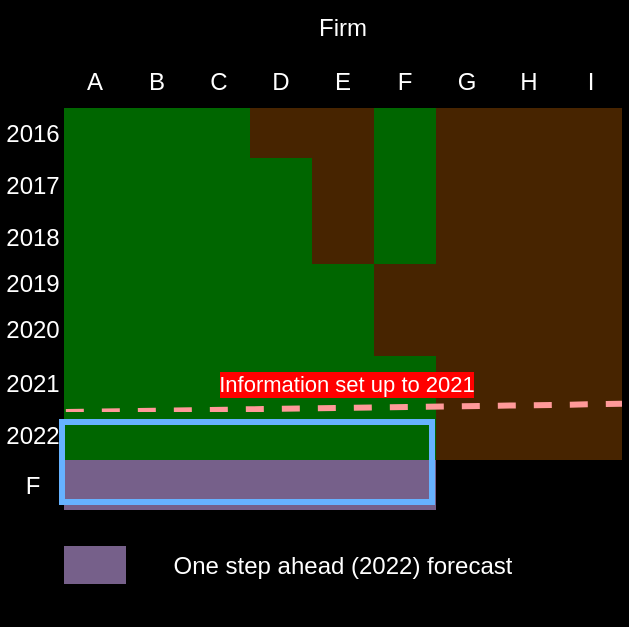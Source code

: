 <mxfile version="24.7.6">
  <diagram name="Page-1" id="bd83a815-5ea8-2e97-e5ec-87c9f400f2fa">
    <mxGraphModel dx="1434" dy="751" grid="1" gridSize="10" guides="1" tooltips="1" connect="1" arrows="1" fold="1" page="1" pageScale="1.5" pageWidth="827" pageHeight="1169" background="#000000" math="0" shadow="0">
      <root>
        <mxCell id="0" style=";html=1;" />
        <mxCell id="1" style=";html=1;" parent="0" />
        <mxCell id="JXNqIlLPApDgVnP79aCE-2" value="" style="shape=table;startSize=0;container=1;collapsible=0;childLayout=tableLayout;fillStyle=auto;strokeColor=#000000;" parent="1" vertex="1">
          <mxGeometry x="220" y="110" width="310" height="310" as="geometry" />
        </mxCell>
        <mxCell id="JXNqIlLPApDgVnP79aCE-3" value="" style="shape=tableRow;horizontal=0;startSize=0;swimlaneHead=0;swimlaneBody=0;strokeColor=#000000;top=0;left=0;bottom=0;right=0;collapsible=0;dropTarget=0;fillColor=none;points=[[0,0.5],[1,0.5]];portConstraint=eastwest;" parent="JXNqIlLPApDgVnP79aCE-2" vertex="1">
          <mxGeometry width="310" height="26" as="geometry" />
        </mxCell>
        <mxCell id="JXNqIlLPApDgVnP79aCE-4" value="" style="shape=partialRectangle;html=1;whiteSpace=wrap;connectable=0;strokeColor=#000000;overflow=hidden;fillColor=#000000;top=0;left=0;bottom=0;right=0;pointerEvents=1;fontColor=#FFFFFF;" parent="JXNqIlLPApDgVnP79aCE-3" vertex="1">
          <mxGeometry width="31" height="26" as="geometry">
            <mxRectangle width="31" height="26" as="alternateBounds" />
          </mxGeometry>
        </mxCell>
        <mxCell id="JXNqIlLPApDgVnP79aCE-5" value="Firm" style="shape=partialRectangle;html=1;whiteSpace=wrap;connectable=0;strokeColor=#000000;overflow=hidden;fillColor=#000000;top=0;left=0;bottom=0;right=0;pointerEvents=1;rowspan=1;colspan=9;fontColor=#FFFFFF;" parent="JXNqIlLPApDgVnP79aCE-3" vertex="1">
          <mxGeometry x="31" width="279" height="26" as="geometry">
            <mxRectangle width="31" height="26" as="alternateBounds" />
          </mxGeometry>
        </mxCell>
        <mxCell id="JXNqIlLPApDgVnP79aCE-6" value="" style="shape=partialRectangle;html=1;whiteSpace=wrap;connectable=0;strokeColor=inherit;overflow=hidden;fillColor=none;top=0;left=0;bottom=0;right=0;pointerEvents=1;" parent="JXNqIlLPApDgVnP79aCE-3" vertex="1" visible="0">
          <mxGeometry x="62" width="31" height="26" as="geometry">
            <mxRectangle width="31" height="26" as="alternateBounds" />
          </mxGeometry>
        </mxCell>
        <mxCell id="JXNqIlLPApDgVnP79aCE-7" value="" style="shape=partialRectangle;html=1;whiteSpace=wrap;connectable=0;strokeColor=inherit;overflow=hidden;fillColor=none;top=0;left=0;bottom=0;right=0;pointerEvents=1;" parent="JXNqIlLPApDgVnP79aCE-3" vertex="1" visible="0">
          <mxGeometry x="93" width="31" height="26" as="geometry">
            <mxRectangle width="31" height="26" as="alternateBounds" />
          </mxGeometry>
        </mxCell>
        <mxCell id="JXNqIlLPApDgVnP79aCE-8" value="" style="shape=partialRectangle;html=1;whiteSpace=wrap;connectable=0;strokeColor=inherit;overflow=hidden;fillColor=none;top=0;left=0;bottom=0;right=0;pointerEvents=1;" parent="JXNqIlLPApDgVnP79aCE-3" vertex="1" visible="0">
          <mxGeometry x="124" width="31" height="26" as="geometry">
            <mxRectangle width="31" height="26" as="alternateBounds" />
          </mxGeometry>
        </mxCell>
        <mxCell id="JXNqIlLPApDgVnP79aCE-9" value="" style="shape=partialRectangle;html=1;whiteSpace=wrap;connectable=0;strokeColor=inherit;overflow=hidden;fillColor=none;top=0;left=0;bottom=0;right=0;pointerEvents=1;" parent="JXNqIlLPApDgVnP79aCE-3" vertex="1" visible="0">
          <mxGeometry x="155" width="31" height="26" as="geometry">
            <mxRectangle width="31" height="26" as="alternateBounds" />
          </mxGeometry>
        </mxCell>
        <mxCell id="JXNqIlLPApDgVnP79aCE-10" value="" style="shape=partialRectangle;html=1;whiteSpace=wrap;connectable=0;strokeColor=inherit;overflow=hidden;fillColor=none;top=0;left=0;bottom=0;right=0;pointerEvents=1;" parent="JXNqIlLPApDgVnP79aCE-3" vertex="1" visible="0">
          <mxGeometry x="186" width="31" height="26" as="geometry">
            <mxRectangle width="31" height="26" as="alternateBounds" />
          </mxGeometry>
        </mxCell>
        <mxCell id="JXNqIlLPApDgVnP79aCE-11" value="" style="shape=partialRectangle;html=1;whiteSpace=wrap;connectable=0;strokeColor=inherit;overflow=hidden;fillColor=none;top=0;left=0;bottom=0;right=0;pointerEvents=1;" parent="JXNqIlLPApDgVnP79aCE-3" vertex="1" visible="0">
          <mxGeometry x="217" width="31" height="26" as="geometry">
            <mxRectangle width="31" height="26" as="alternateBounds" />
          </mxGeometry>
        </mxCell>
        <mxCell id="JXNqIlLPApDgVnP79aCE-12" value="" style="shape=partialRectangle;html=1;whiteSpace=wrap;connectable=0;strokeColor=inherit;overflow=hidden;fillColor=none;top=0;left=0;bottom=0;right=0;pointerEvents=1;" parent="JXNqIlLPApDgVnP79aCE-3" vertex="1" visible="0">
          <mxGeometry x="248" width="31" height="26" as="geometry">
            <mxRectangle width="31" height="26" as="alternateBounds" />
          </mxGeometry>
        </mxCell>
        <mxCell id="JXNqIlLPApDgVnP79aCE-13" value="" style="shape=partialRectangle;html=1;whiteSpace=wrap;connectable=0;strokeColor=inherit;overflow=hidden;fillColor=none;top=0;left=0;bottom=0;right=0;pointerEvents=1;" parent="JXNqIlLPApDgVnP79aCE-3" vertex="1" visible="0">
          <mxGeometry x="279" width="31" height="26" as="geometry">
            <mxRectangle width="31" height="26" as="alternateBounds" />
          </mxGeometry>
        </mxCell>
        <mxCell id="JXNqIlLPApDgVnP79aCE-14" value="" style="shape=tableRow;horizontal=0;startSize=0;swimlaneHead=0;swimlaneBody=0;strokeColor=#000000;top=0;left=0;bottom=0;right=0;collapsible=0;dropTarget=0;fillColor=none;points=[[0,0.5],[1,0.5]];portConstraint=eastwest;" parent="JXNqIlLPApDgVnP79aCE-2" vertex="1">
          <mxGeometry y="26" width="310" height="27" as="geometry" />
        </mxCell>
        <mxCell id="JXNqIlLPApDgVnP79aCE-15" value="" style="shape=partialRectangle;html=1;whiteSpace=wrap;connectable=0;strokeColor=#000000;overflow=hidden;fillColor=#000000;top=0;left=0;bottom=0;right=0;pointerEvents=1;fontColor=#FFFFFF;" parent="JXNqIlLPApDgVnP79aCE-14" vertex="1">
          <mxGeometry width="31" height="27" as="geometry">
            <mxRectangle width="31" height="27" as="alternateBounds" />
          </mxGeometry>
        </mxCell>
        <mxCell id="JXNqIlLPApDgVnP79aCE-16" value="A" style="shape=partialRectangle;html=1;whiteSpace=wrap;connectable=0;strokeColor=#000000;overflow=hidden;fillColor=#000000;top=0;left=0;bottom=0;right=0;pointerEvents=1;fontColor=#FFFFFF;" parent="JXNqIlLPApDgVnP79aCE-14" vertex="1">
          <mxGeometry x="31" width="31" height="27" as="geometry">
            <mxRectangle width="31" height="27" as="alternateBounds" />
          </mxGeometry>
        </mxCell>
        <mxCell id="JXNqIlLPApDgVnP79aCE-17" value="B" style="shape=partialRectangle;html=1;whiteSpace=wrap;connectable=0;strokeColor=#000000;overflow=hidden;fillColor=#000000;top=0;left=0;bottom=0;right=0;pointerEvents=1;fontColor=#FFFFFF;" parent="JXNqIlLPApDgVnP79aCE-14" vertex="1">
          <mxGeometry x="62" width="31" height="27" as="geometry">
            <mxRectangle width="31" height="27" as="alternateBounds" />
          </mxGeometry>
        </mxCell>
        <mxCell id="JXNqIlLPApDgVnP79aCE-18" value="C" style="shape=partialRectangle;html=1;whiteSpace=wrap;connectable=0;strokeColor=#000000;overflow=hidden;fillColor=#000000;top=0;left=0;bottom=0;right=0;pointerEvents=1;fontColor=#FFFFFF;" parent="JXNqIlLPApDgVnP79aCE-14" vertex="1">
          <mxGeometry x="93" width="31" height="27" as="geometry">
            <mxRectangle width="31" height="27" as="alternateBounds" />
          </mxGeometry>
        </mxCell>
        <mxCell id="JXNqIlLPApDgVnP79aCE-19" value="D" style="shape=partialRectangle;html=1;whiteSpace=wrap;connectable=0;strokeColor=#000000;overflow=hidden;fillColor=#000000;top=0;left=0;bottom=0;right=0;pointerEvents=1;fontColor=#FFFFFF;" parent="JXNqIlLPApDgVnP79aCE-14" vertex="1">
          <mxGeometry x="124" width="31" height="27" as="geometry">
            <mxRectangle width="31" height="27" as="alternateBounds" />
          </mxGeometry>
        </mxCell>
        <mxCell id="JXNqIlLPApDgVnP79aCE-20" value="E" style="shape=partialRectangle;html=1;whiteSpace=wrap;connectable=0;strokeColor=#000000;overflow=hidden;fillColor=#000000;top=0;left=0;bottom=0;right=0;pointerEvents=1;fontColor=#FFFFFF;" parent="JXNqIlLPApDgVnP79aCE-14" vertex="1">
          <mxGeometry x="155" width="31" height="27" as="geometry">
            <mxRectangle width="31" height="27" as="alternateBounds" />
          </mxGeometry>
        </mxCell>
        <mxCell id="JXNqIlLPApDgVnP79aCE-21" value="F" style="shape=partialRectangle;html=1;whiteSpace=wrap;connectable=0;strokeColor=#000000;overflow=hidden;fillColor=#000000;top=0;left=0;bottom=0;right=0;pointerEvents=1;fontColor=#FFFFFF;" parent="JXNqIlLPApDgVnP79aCE-14" vertex="1">
          <mxGeometry x="186" width="31" height="27" as="geometry">
            <mxRectangle width="31" height="27" as="alternateBounds" />
          </mxGeometry>
        </mxCell>
        <mxCell id="JXNqIlLPApDgVnP79aCE-22" value="G" style="shape=partialRectangle;html=1;whiteSpace=wrap;connectable=0;strokeColor=#000000;overflow=hidden;fillColor=#000000;top=0;left=0;bottom=0;right=0;pointerEvents=1;fontColor=#FFFFFF;" parent="JXNqIlLPApDgVnP79aCE-14" vertex="1">
          <mxGeometry x="217" width="31" height="27" as="geometry">
            <mxRectangle width="31" height="27" as="alternateBounds" />
          </mxGeometry>
        </mxCell>
        <mxCell id="JXNqIlLPApDgVnP79aCE-23" value="H" style="shape=partialRectangle;html=1;whiteSpace=wrap;connectable=0;strokeColor=#000000;overflow=hidden;fillColor=#000000;top=0;left=0;bottom=0;right=0;pointerEvents=1;fontColor=#FFFFFF;" parent="JXNqIlLPApDgVnP79aCE-14" vertex="1">
          <mxGeometry x="248" width="31" height="27" as="geometry">
            <mxRectangle width="31" height="27" as="alternateBounds" />
          </mxGeometry>
        </mxCell>
        <mxCell id="JXNqIlLPApDgVnP79aCE-24" value="I" style="shape=partialRectangle;html=1;whiteSpace=wrap;connectable=0;strokeColor=#000000;overflow=hidden;fillColor=#000000;top=0;left=0;bottom=0;right=0;pointerEvents=1;fontColor=#FFFFFF;" parent="JXNqIlLPApDgVnP79aCE-14" vertex="1">
          <mxGeometry x="279" width="31" height="27" as="geometry">
            <mxRectangle width="31" height="27" as="alternateBounds" />
          </mxGeometry>
        </mxCell>
        <mxCell id="JXNqIlLPApDgVnP79aCE-25" value="" style="shape=tableRow;horizontal=0;startSize=0;swimlaneHead=0;swimlaneBody=0;strokeColor=#000000;top=0;left=0;bottom=0;right=0;collapsible=0;dropTarget=0;fillColor=none;points=[[0,0.5],[1,0.5]];portConstraint=eastwest;" parent="JXNqIlLPApDgVnP79aCE-2" vertex="1">
          <mxGeometry y="53" width="310" height="25" as="geometry" />
        </mxCell>
        <mxCell id="JXNqIlLPApDgVnP79aCE-26" value="2016" style="shape=partialRectangle;html=1;whiteSpace=wrap;connectable=0;strokeColor=#000000;overflow=hidden;fillColor=#000000;top=0;left=0;bottom=0;right=0;pointerEvents=1;fontColor=#FFFFFF;" parent="JXNqIlLPApDgVnP79aCE-25" vertex="1">
          <mxGeometry width="31" height="25" as="geometry">
            <mxRectangle width="31" height="25" as="alternateBounds" />
          </mxGeometry>
        </mxCell>
        <mxCell id="JXNqIlLPApDgVnP79aCE-27" value="" style="shape=partialRectangle;html=1;whiteSpace=wrap;connectable=0;strokeColor=#000000;overflow=hidden;fillColor=#006600;top=0;left=0;bottom=0;right=0;pointerEvents=1;strokeWidth=3;perimeterSpacing=3;" parent="JXNqIlLPApDgVnP79aCE-25" vertex="1">
          <mxGeometry x="31" width="31" height="25" as="geometry">
            <mxRectangle width="31" height="25" as="alternateBounds" />
          </mxGeometry>
        </mxCell>
        <mxCell id="JXNqIlLPApDgVnP79aCE-28" value="" style="shape=partialRectangle;html=1;whiteSpace=wrap;connectable=0;strokeColor=#000000;overflow=hidden;fillColor=#006600;top=0;left=0;bottom=0;right=0;pointerEvents=1;strokeWidth=3;perimeterSpacing=3;" parent="JXNqIlLPApDgVnP79aCE-25" vertex="1">
          <mxGeometry x="62" width="31" height="25" as="geometry">
            <mxRectangle width="31" height="25" as="alternateBounds" />
          </mxGeometry>
        </mxCell>
        <mxCell id="JXNqIlLPApDgVnP79aCE-29" value="" style="shape=partialRectangle;html=1;whiteSpace=wrap;connectable=0;strokeColor=#000000;overflow=hidden;fillColor=#006600;top=0;left=0;bottom=0;right=0;pointerEvents=1;strokeWidth=3;perimeterSpacing=3;" parent="JXNqIlLPApDgVnP79aCE-25" vertex="1">
          <mxGeometry x="93" width="31" height="25" as="geometry">
            <mxRectangle width="31" height="25" as="alternateBounds" />
          </mxGeometry>
        </mxCell>
        <mxCell id="JXNqIlLPApDgVnP79aCE-30" value="" style="shape=partialRectangle;html=1;whiteSpace=wrap;connectable=0;strokeColor=#000000;overflow=hidden;fillColor=#472400;top=0;left=0;bottom=0;right=0;pointerEvents=1;strokeWidth=3;perimeterSpacing=3;" parent="JXNqIlLPApDgVnP79aCE-25" vertex="1">
          <mxGeometry x="124" width="31" height="25" as="geometry">
            <mxRectangle width="31" height="25" as="alternateBounds" />
          </mxGeometry>
        </mxCell>
        <mxCell id="JXNqIlLPApDgVnP79aCE-31" value="" style="shape=partialRectangle;html=1;whiteSpace=wrap;connectable=0;strokeColor=#000000;overflow=hidden;fillColor=#472400;top=0;left=0;bottom=0;right=0;pointerEvents=1;strokeWidth=3;perimeterSpacing=3;" parent="JXNqIlLPApDgVnP79aCE-25" vertex="1">
          <mxGeometry x="155" width="31" height="25" as="geometry">
            <mxRectangle width="31" height="25" as="alternateBounds" />
          </mxGeometry>
        </mxCell>
        <mxCell id="JXNqIlLPApDgVnP79aCE-32" value="" style="shape=partialRectangle;html=1;whiteSpace=wrap;connectable=0;strokeColor=#000000;overflow=hidden;fillColor=#006600;top=0;left=0;bottom=0;right=0;pointerEvents=1;strokeWidth=3;perimeterSpacing=3;" parent="JXNqIlLPApDgVnP79aCE-25" vertex="1">
          <mxGeometry x="186" width="31" height="25" as="geometry">
            <mxRectangle width="31" height="25" as="alternateBounds" />
          </mxGeometry>
        </mxCell>
        <mxCell id="JXNqIlLPApDgVnP79aCE-33" value="" style="shape=partialRectangle;html=1;whiteSpace=wrap;connectable=0;strokeColor=#000000;overflow=hidden;fillColor=#472400;top=0;left=0;bottom=0;right=0;pointerEvents=1;strokeWidth=3;perimeterSpacing=3;" parent="JXNqIlLPApDgVnP79aCE-25" vertex="1">
          <mxGeometry x="217" width="31" height="25" as="geometry">
            <mxRectangle width="31" height="25" as="alternateBounds" />
          </mxGeometry>
        </mxCell>
        <mxCell id="JXNqIlLPApDgVnP79aCE-34" value="" style="shape=partialRectangle;html=1;whiteSpace=wrap;connectable=0;strokeColor=#000000;overflow=hidden;fillColor=#472400;top=0;left=0;bottom=0;right=0;pointerEvents=1;strokeWidth=3;perimeterSpacing=3;" parent="JXNqIlLPApDgVnP79aCE-25" vertex="1">
          <mxGeometry x="248" width="31" height="25" as="geometry">
            <mxRectangle width="31" height="25" as="alternateBounds" />
          </mxGeometry>
        </mxCell>
        <mxCell id="JXNqIlLPApDgVnP79aCE-35" value="" style="shape=partialRectangle;html=1;whiteSpace=wrap;connectable=0;strokeColor=#000000;overflow=hidden;fillColor=#472400;top=0;left=0;bottom=0;right=0;pointerEvents=1;strokeWidth=3;perimeterSpacing=3;" parent="JXNqIlLPApDgVnP79aCE-25" vertex="1">
          <mxGeometry x="279" width="31" height="25" as="geometry">
            <mxRectangle width="31" height="25" as="alternateBounds" />
          </mxGeometry>
        </mxCell>
        <mxCell id="JXNqIlLPApDgVnP79aCE-36" value="" style="shape=tableRow;horizontal=0;startSize=0;swimlaneHead=0;swimlaneBody=0;strokeColor=#000000;top=0;left=0;bottom=0;right=0;collapsible=0;dropTarget=0;fillColor=none;points=[[0,0.5],[1,0.5]];portConstraint=eastwest;" parent="JXNqIlLPApDgVnP79aCE-2" vertex="1">
          <mxGeometry y="78" width="310" height="27" as="geometry" />
        </mxCell>
        <mxCell id="JXNqIlLPApDgVnP79aCE-37" value="2017" style="shape=partialRectangle;html=1;whiteSpace=wrap;connectable=0;strokeColor=#000000;overflow=hidden;fillColor=#000000;top=0;left=0;bottom=0;right=0;pointerEvents=1;fontColor=#FFFFFF;" parent="JXNqIlLPApDgVnP79aCE-36" vertex="1">
          <mxGeometry width="31" height="27" as="geometry">
            <mxRectangle width="31" height="27" as="alternateBounds" />
          </mxGeometry>
        </mxCell>
        <mxCell id="JXNqIlLPApDgVnP79aCE-38" value="" style="shape=partialRectangle;html=1;whiteSpace=wrap;connectable=0;strokeColor=#000000;overflow=hidden;fillColor=#006600;top=0;left=0;bottom=0;right=0;pointerEvents=1;strokeWidth=3;perimeterSpacing=3;" parent="JXNqIlLPApDgVnP79aCE-36" vertex="1">
          <mxGeometry x="31" width="31" height="27" as="geometry">
            <mxRectangle width="31" height="27" as="alternateBounds" />
          </mxGeometry>
        </mxCell>
        <mxCell id="JXNqIlLPApDgVnP79aCE-39" value="" style="shape=partialRectangle;html=1;whiteSpace=wrap;connectable=0;strokeColor=#000000;overflow=hidden;fillColor=#006600;top=0;left=0;bottom=0;right=0;pointerEvents=1;strokeWidth=3;perimeterSpacing=3;" parent="JXNqIlLPApDgVnP79aCE-36" vertex="1">
          <mxGeometry x="62" width="31" height="27" as="geometry">
            <mxRectangle width="31" height="27" as="alternateBounds" />
          </mxGeometry>
        </mxCell>
        <mxCell id="JXNqIlLPApDgVnP79aCE-40" value="" style="shape=partialRectangle;html=1;whiteSpace=wrap;connectable=0;strokeColor=#000000;overflow=hidden;fillColor=#006600;top=0;left=0;bottom=0;right=0;pointerEvents=1;strokeWidth=3;perimeterSpacing=3;" parent="JXNqIlLPApDgVnP79aCE-36" vertex="1">
          <mxGeometry x="93" width="31" height="27" as="geometry">
            <mxRectangle width="31" height="27" as="alternateBounds" />
          </mxGeometry>
        </mxCell>
        <mxCell id="JXNqIlLPApDgVnP79aCE-41" value="" style="shape=partialRectangle;html=1;whiteSpace=wrap;connectable=0;strokeColor=#000000;overflow=hidden;fillColor=#006600;top=0;left=0;bottom=0;right=0;pointerEvents=1;strokeWidth=3;perimeterSpacing=3;" parent="JXNqIlLPApDgVnP79aCE-36" vertex="1">
          <mxGeometry x="124" width="31" height="27" as="geometry">
            <mxRectangle width="31" height="27" as="alternateBounds" />
          </mxGeometry>
        </mxCell>
        <mxCell id="JXNqIlLPApDgVnP79aCE-42" value="" style="shape=partialRectangle;html=1;whiteSpace=wrap;connectable=0;strokeColor=#000000;overflow=hidden;fillColor=#472400;top=0;left=0;bottom=0;right=0;pointerEvents=1;strokeWidth=3;perimeterSpacing=3;" parent="JXNqIlLPApDgVnP79aCE-36" vertex="1">
          <mxGeometry x="155" width="31" height="27" as="geometry">
            <mxRectangle width="31" height="27" as="alternateBounds" />
          </mxGeometry>
        </mxCell>
        <mxCell id="JXNqIlLPApDgVnP79aCE-43" value="" style="shape=partialRectangle;html=1;whiteSpace=wrap;connectable=0;strokeColor=#000000;overflow=hidden;fillColor=#006600;top=0;left=0;bottom=0;right=0;pointerEvents=1;strokeWidth=3;perimeterSpacing=3;" parent="JXNqIlLPApDgVnP79aCE-36" vertex="1">
          <mxGeometry x="186" width="31" height="27" as="geometry">
            <mxRectangle width="31" height="27" as="alternateBounds" />
          </mxGeometry>
        </mxCell>
        <mxCell id="JXNqIlLPApDgVnP79aCE-44" value="" style="shape=partialRectangle;html=1;whiteSpace=wrap;connectable=0;strokeColor=#000000;overflow=hidden;fillColor=#472400;top=0;left=0;bottom=0;right=0;pointerEvents=1;strokeWidth=3;perimeterSpacing=3;" parent="JXNqIlLPApDgVnP79aCE-36" vertex="1">
          <mxGeometry x="217" width="31" height="27" as="geometry">
            <mxRectangle width="31" height="27" as="alternateBounds" />
          </mxGeometry>
        </mxCell>
        <mxCell id="JXNqIlLPApDgVnP79aCE-45" value="" style="shape=partialRectangle;html=1;whiteSpace=wrap;connectable=0;strokeColor=#000000;overflow=hidden;fillColor=#472400;top=0;left=0;bottom=0;right=0;pointerEvents=1;strokeWidth=3;perimeterSpacing=3;" parent="JXNqIlLPApDgVnP79aCE-36" vertex="1">
          <mxGeometry x="248" width="31" height="27" as="geometry">
            <mxRectangle width="31" height="27" as="alternateBounds" />
          </mxGeometry>
        </mxCell>
        <mxCell id="JXNqIlLPApDgVnP79aCE-46" value="" style="shape=partialRectangle;html=1;whiteSpace=wrap;connectable=0;strokeColor=#000000;overflow=hidden;fillColor=#472400;top=0;left=0;bottom=0;right=0;pointerEvents=1;strokeWidth=3;perimeterSpacing=3;" parent="JXNqIlLPApDgVnP79aCE-36" vertex="1">
          <mxGeometry x="279" width="31" height="27" as="geometry">
            <mxRectangle width="31" height="27" as="alternateBounds" />
          </mxGeometry>
        </mxCell>
        <mxCell id="JXNqIlLPApDgVnP79aCE-47" value="" style="shape=tableRow;horizontal=0;startSize=0;swimlaneHead=0;swimlaneBody=0;strokeColor=#000000;top=0;left=0;bottom=0;right=0;collapsible=0;dropTarget=0;fillColor=none;points=[[0,0.5],[1,0.5]];portConstraint=eastwest;" parent="JXNqIlLPApDgVnP79aCE-2" vertex="1">
          <mxGeometry y="105" width="310" height="26" as="geometry" />
        </mxCell>
        <mxCell id="JXNqIlLPApDgVnP79aCE-48" value="2018" style="shape=partialRectangle;html=1;whiteSpace=wrap;connectable=0;strokeColor=#000000;overflow=hidden;fillColor=#000000;top=0;left=0;bottom=0;right=0;pointerEvents=1;fontColor=#FFFFFF;" parent="JXNqIlLPApDgVnP79aCE-47" vertex="1">
          <mxGeometry width="31" height="26" as="geometry">
            <mxRectangle width="31" height="26" as="alternateBounds" />
          </mxGeometry>
        </mxCell>
        <mxCell id="JXNqIlLPApDgVnP79aCE-49" value="" style="shape=partialRectangle;html=1;whiteSpace=wrap;connectable=0;strokeColor=#000000;overflow=hidden;fillColor=#006600;top=0;left=0;bottom=0;right=0;pointerEvents=1;strokeWidth=3;perimeterSpacing=3;" parent="JXNqIlLPApDgVnP79aCE-47" vertex="1">
          <mxGeometry x="31" width="31" height="26" as="geometry">
            <mxRectangle width="31" height="26" as="alternateBounds" />
          </mxGeometry>
        </mxCell>
        <mxCell id="JXNqIlLPApDgVnP79aCE-50" value="" style="shape=partialRectangle;html=1;whiteSpace=wrap;connectable=0;strokeColor=#000000;overflow=hidden;fillColor=#006600;top=0;left=0;bottom=0;right=0;pointerEvents=1;strokeWidth=3;perimeterSpacing=3;" parent="JXNqIlLPApDgVnP79aCE-47" vertex="1">
          <mxGeometry x="62" width="31" height="26" as="geometry">
            <mxRectangle width="31" height="26" as="alternateBounds" />
          </mxGeometry>
        </mxCell>
        <mxCell id="JXNqIlLPApDgVnP79aCE-51" value="" style="shape=partialRectangle;html=1;whiteSpace=wrap;connectable=0;strokeColor=#000000;overflow=hidden;fillColor=#006600;top=0;left=0;bottom=0;right=0;pointerEvents=1;strokeWidth=3;perimeterSpacing=3;" parent="JXNqIlLPApDgVnP79aCE-47" vertex="1">
          <mxGeometry x="93" width="31" height="26" as="geometry">
            <mxRectangle width="31" height="26" as="alternateBounds" />
          </mxGeometry>
        </mxCell>
        <mxCell id="JXNqIlLPApDgVnP79aCE-52" value="" style="shape=partialRectangle;html=1;whiteSpace=wrap;connectable=0;strokeColor=#000000;overflow=hidden;fillColor=#006600;top=0;left=0;bottom=0;right=0;pointerEvents=1;strokeWidth=3;perimeterSpacing=3;" parent="JXNqIlLPApDgVnP79aCE-47" vertex="1">
          <mxGeometry x="124" width="31" height="26" as="geometry">
            <mxRectangle width="31" height="26" as="alternateBounds" />
          </mxGeometry>
        </mxCell>
        <mxCell id="JXNqIlLPApDgVnP79aCE-53" value="" style="shape=partialRectangle;html=1;whiteSpace=wrap;connectable=0;strokeColor=#000000;overflow=hidden;fillColor=#472400;top=0;left=0;bottom=0;right=0;pointerEvents=1;strokeWidth=3;perimeterSpacing=3;" parent="JXNqIlLPApDgVnP79aCE-47" vertex="1">
          <mxGeometry x="155" width="31" height="26" as="geometry">
            <mxRectangle width="31" height="26" as="alternateBounds" />
          </mxGeometry>
        </mxCell>
        <mxCell id="JXNqIlLPApDgVnP79aCE-54" value="" style="shape=partialRectangle;html=1;whiteSpace=wrap;connectable=0;strokeColor=#000000;overflow=hidden;fillColor=#006600;top=0;left=0;bottom=0;right=0;pointerEvents=1;strokeWidth=3;perimeterSpacing=3;" parent="JXNqIlLPApDgVnP79aCE-47" vertex="1">
          <mxGeometry x="186" width="31" height="26" as="geometry">
            <mxRectangle width="31" height="26" as="alternateBounds" />
          </mxGeometry>
        </mxCell>
        <mxCell id="JXNqIlLPApDgVnP79aCE-55" value="" style="shape=partialRectangle;html=1;whiteSpace=wrap;connectable=0;strokeColor=#000000;overflow=hidden;fillColor=#472400;top=0;left=0;bottom=0;right=0;pointerEvents=1;strokeWidth=3;perimeterSpacing=3;" parent="JXNqIlLPApDgVnP79aCE-47" vertex="1">
          <mxGeometry x="217" width="31" height="26" as="geometry">
            <mxRectangle width="31" height="26" as="alternateBounds" />
          </mxGeometry>
        </mxCell>
        <mxCell id="JXNqIlLPApDgVnP79aCE-56" value="" style="shape=partialRectangle;html=1;whiteSpace=wrap;connectable=0;strokeColor=#000000;overflow=hidden;fillColor=#472400;top=0;left=0;bottom=0;right=0;pointerEvents=1;strokeWidth=3;perimeterSpacing=3;" parent="JXNqIlLPApDgVnP79aCE-47" vertex="1">
          <mxGeometry x="248" width="31" height="26" as="geometry">
            <mxRectangle width="31" height="26" as="alternateBounds" />
          </mxGeometry>
        </mxCell>
        <mxCell id="JXNqIlLPApDgVnP79aCE-57" value="" style="shape=partialRectangle;html=1;whiteSpace=wrap;connectable=0;strokeColor=#000000;overflow=hidden;fillColor=#472400;top=0;left=0;bottom=0;right=0;pointerEvents=1;strokeWidth=3;perimeterSpacing=3;" parent="JXNqIlLPApDgVnP79aCE-47" vertex="1">
          <mxGeometry x="279" width="31" height="26" as="geometry">
            <mxRectangle width="31" height="26" as="alternateBounds" />
          </mxGeometry>
        </mxCell>
        <mxCell id="JXNqIlLPApDgVnP79aCE-58" value="" style="shape=tableRow;horizontal=0;startSize=0;swimlaneHead=0;swimlaneBody=0;strokeColor=#000000;top=0;left=0;bottom=0;right=0;collapsible=0;dropTarget=0;fillColor=none;points=[[0,0.5],[1,0.5]];portConstraint=eastwest;" parent="JXNqIlLPApDgVnP79aCE-2" vertex="1">
          <mxGeometry y="131" width="310" height="20" as="geometry" />
        </mxCell>
        <mxCell id="JXNqIlLPApDgVnP79aCE-59" value="2019" style="shape=partialRectangle;html=1;whiteSpace=wrap;connectable=0;strokeColor=#000000;overflow=hidden;fillColor=#000000;top=0;left=0;bottom=0;right=0;pointerEvents=1;fontColor=#FFFFFF;" parent="JXNqIlLPApDgVnP79aCE-58" vertex="1">
          <mxGeometry width="31" height="20" as="geometry">
            <mxRectangle width="31" height="20" as="alternateBounds" />
          </mxGeometry>
        </mxCell>
        <mxCell id="JXNqIlLPApDgVnP79aCE-60" value="" style="shape=partialRectangle;html=1;whiteSpace=wrap;connectable=0;strokeColor=#000000;overflow=hidden;fillColor=#006600;top=0;left=0;bottom=0;right=0;pointerEvents=1;strokeWidth=3;perimeterSpacing=3;" parent="JXNqIlLPApDgVnP79aCE-58" vertex="1">
          <mxGeometry x="31" width="31" height="20" as="geometry">
            <mxRectangle width="31" height="20" as="alternateBounds" />
          </mxGeometry>
        </mxCell>
        <mxCell id="JXNqIlLPApDgVnP79aCE-61" value="" style="shape=partialRectangle;html=1;whiteSpace=wrap;connectable=0;strokeColor=#000000;overflow=hidden;fillColor=#006600;top=0;left=0;bottom=0;right=0;pointerEvents=1;strokeWidth=3;perimeterSpacing=3;" parent="JXNqIlLPApDgVnP79aCE-58" vertex="1">
          <mxGeometry x="62" width="31" height="20" as="geometry">
            <mxRectangle width="31" height="20" as="alternateBounds" />
          </mxGeometry>
        </mxCell>
        <mxCell id="JXNqIlLPApDgVnP79aCE-62" value="" style="shape=partialRectangle;html=1;whiteSpace=wrap;connectable=0;strokeColor=#000000;overflow=hidden;fillColor=#006600;top=0;left=0;bottom=0;right=0;pointerEvents=1;strokeWidth=3;perimeterSpacing=3;" parent="JXNqIlLPApDgVnP79aCE-58" vertex="1">
          <mxGeometry x="93" width="31" height="20" as="geometry">
            <mxRectangle width="31" height="20" as="alternateBounds" />
          </mxGeometry>
        </mxCell>
        <mxCell id="JXNqIlLPApDgVnP79aCE-63" value="" style="shape=partialRectangle;html=1;whiteSpace=wrap;connectable=0;strokeColor=#000000;overflow=hidden;fillColor=#006600;top=0;left=0;bottom=0;right=0;pointerEvents=1;strokeWidth=3;perimeterSpacing=3;" parent="JXNqIlLPApDgVnP79aCE-58" vertex="1">
          <mxGeometry x="124" width="31" height="20" as="geometry">
            <mxRectangle width="31" height="20" as="alternateBounds" />
          </mxGeometry>
        </mxCell>
        <mxCell id="JXNqIlLPApDgVnP79aCE-64" value="" style="shape=partialRectangle;html=1;whiteSpace=wrap;connectable=0;strokeColor=#000000;overflow=hidden;fillColor=#006600;top=0;left=0;bottom=0;right=0;pointerEvents=1;strokeWidth=3;perimeterSpacing=3;" parent="JXNqIlLPApDgVnP79aCE-58" vertex="1">
          <mxGeometry x="155" width="31" height="20" as="geometry">
            <mxRectangle width="31" height="20" as="alternateBounds" />
          </mxGeometry>
        </mxCell>
        <mxCell id="JXNqIlLPApDgVnP79aCE-65" value="" style="shape=partialRectangle;html=1;whiteSpace=wrap;connectable=0;strokeColor=#000000;overflow=hidden;fillColor=#472400;top=0;left=0;bottom=0;right=0;pointerEvents=1;strokeWidth=3;perimeterSpacing=3;" parent="JXNqIlLPApDgVnP79aCE-58" vertex="1">
          <mxGeometry x="186" width="31" height="20" as="geometry">
            <mxRectangle width="31" height="20" as="alternateBounds" />
          </mxGeometry>
        </mxCell>
        <mxCell id="JXNqIlLPApDgVnP79aCE-66" value="" style="shape=partialRectangle;html=1;whiteSpace=wrap;connectable=0;strokeColor=#000000;overflow=hidden;fillColor=#472400;top=0;left=0;bottom=0;right=0;pointerEvents=1;strokeWidth=3;perimeterSpacing=3;" parent="JXNqIlLPApDgVnP79aCE-58" vertex="1">
          <mxGeometry x="217" width="31" height="20" as="geometry">
            <mxRectangle width="31" height="20" as="alternateBounds" />
          </mxGeometry>
        </mxCell>
        <mxCell id="JXNqIlLPApDgVnP79aCE-67" value="" style="shape=partialRectangle;html=1;whiteSpace=wrap;connectable=0;strokeColor=#000000;overflow=hidden;fillColor=#472400;top=0;left=0;bottom=0;right=0;pointerEvents=1;strokeWidth=3;perimeterSpacing=3;" parent="JXNqIlLPApDgVnP79aCE-58" vertex="1">
          <mxGeometry x="248" width="31" height="20" as="geometry">
            <mxRectangle width="31" height="20" as="alternateBounds" />
          </mxGeometry>
        </mxCell>
        <mxCell id="JXNqIlLPApDgVnP79aCE-68" value="" style="shape=partialRectangle;html=1;whiteSpace=wrap;connectable=0;strokeColor=#000000;overflow=hidden;fillColor=#472400;top=0;left=0;bottom=0;right=0;pointerEvents=1;strokeWidth=3;perimeterSpacing=3;" parent="JXNqIlLPApDgVnP79aCE-58" vertex="1">
          <mxGeometry x="279" width="31" height="20" as="geometry">
            <mxRectangle width="31" height="20" as="alternateBounds" />
          </mxGeometry>
        </mxCell>
        <mxCell id="JXNqIlLPApDgVnP79aCE-69" value="" style="shape=tableRow;horizontal=0;startSize=0;swimlaneHead=0;swimlaneBody=0;strokeColor=#000000;top=0;left=0;bottom=0;right=0;collapsible=0;dropTarget=0;fillColor=none;points=[[0,0.5],[1,0.5]];portConstraint=eastwest;" parent="JXNqIlLPApDgVnP79aCE-2" vertex="1">
          <mxGeometry y="151" width="310" height="26" as="geometry" />
        </mxCell>
        <mxCell id="JXNqIlLPApDgVnP79aCE-70" value="2020" style="shape=partialRectangle;html=1;whiteSpace=wrap;connectable=0;strokeColor=#000000;overflow=hidden;fillColor=#000000;top=0;left=0;bottom=0;right=0;pointerEvents=1;fontColor=#FFFFFF;" parent="JXNqIlLPApDgVnP79aCE-69" vertex="1">
          <mxGeometry width="31" height="26" as="geometry">
            <mxRectangle width="31" height="26" as="alternateBounds" />
          </mxGeometry>
        </mxCell>
        <mxCell id="JXNqIlLPApDgVnP79aCE-71" value="" style="shape=partialRectangle;html=1;whiteSpace=wrap;connectable=0;strokeColor=#000000;overflow=hidden;fillColor=#006600;top=0;left=0;bottom=0;right=0;pointerEvents=1;strokeWidth=3;perimeterSpacing=3;" parent="JXNqIlLPApDgVnP79aCE-69" vertex="1">
          <mxGeometry x="31" width="31" height="26" as="geometry">
            <mxRectangle width="31" height="26" as="alternateBounds" />
          </mxGeometry>
        </mxCell>
        <mxCell id="JXNqIlLPApDgVnP79aCE-72" value="" style="shape=partialRectangle;html=1;whiteSpace=wrap;connectable=0;strokeColor=#000000;overflow=hidden;fillColor=#006600;top=0;left=0;bottom=0;right=0;pointerEvents=1;strokeWidth=3;perimeterSpacing=3;" parent="JXNqIlLPApDgVnP79aCE-69" vertex="1">
          <mxGeometry x="62" width="31" height="26" as="geometry">
            <mxRectangle width="31" height="26" as="alternateBounds" />
          </mxGeometry>
        </mxCell>
        <mxCell id="JXNqIlLPApDgVnP79aCE-73" value="" style="shape=partialRectangle;html=1;whiteSpace=wrap;connectable=0;strokeColor=#000000;overflow=hidden;fillColor=#006600;top=0;left=0;bottom=0;right=0;pointerEvents=1;strokeWidth=3;perimeterSpacing=3;" parent="JXNqIlLPApDgVnP79aCE-69" vertex="1">
          <mxGeometry x="93" width="31" height="26" as="geometry">
            <mxRectangle width="31" height="26" as="alternateBounds" />
          </mxGeometry>
        </mxCell>
        <mxCell id="JXNqIlLPApDgVnP79aCE-74" value="" style="shape=partialRectangle;html=1;whiteSpace=wrap;connectable=0;strokeColor=#000000;overflow=hidden;fillColor=#006600;top=0;left=0;bottom=0;right=0;pointerEvents=1;strokeWidth=3;perimeterSpacing=3;" parent="JXNqIlLPApDgVnP79aCE-69" vertex="1">
          <mxGeometry x="124" width="31" height="26" as="geometry">
            <mxRectangle width="31" height="26" as="alternateBounds" />
          </mxGeometry>
        </mxCell>
        <mxCell id="JXNqIlLPApDgVnP79aCE-75" value="" style="shape=partialRectangle;html=1;whiteSpace=wrap;connectable=0;strokeColor=#000000;overflow=hidden;fillColor=#006600;top=0;left=0;bottom=0;right=0;pointerEvents=1;strokeWidth=3;perimeterSpacing=3;" parent="JXNqIlLPApDgVnP79aCE-69" vertex="1">
          <mxGeometry x="155" width="31" height="26" as="geometry">
            <mxRectangle width="31" height="26" as="alternateBounds" />
          </mxGeometry>
        </mxCell>
        <mxCell id="JXNqIlLPApDgVnP79aCE-76" value="" style="shape=partialRectangle;html=1;whiteSpace=wrap;connectable=0;strokeColor=#000000;overflow=hidden;fillColor=#472400;top=0;left=0;bottom=0;right=0;pointerEvents=1;strokeWidth=3;perimeterSpacing=3;" parent="JXNqIlLPApDgVnP79aCE-69" vertex="1">
          <mxGeometry x="186" width="31" height="26" as="geometry">
            <mxRectangle width="31" height="26" as="alternateBounds" />
          </mxGeometry>
        </mxCell>
        <mxCell id="JXNqIlLPApDgVnP79aCE-77" value="" style="shape=partialRectangle;html=1;whiteSpace=wrap;connectable=0;strokeColor=#000000;overflow=hidden;fillColor=#472400;top=0;left=0;bottom=0;right=0;pointerEvents=1;strokeWidth=3;perimeterSpacing=3;" parent="JXNqIlLPApDgVnP79aCE-69" vertex="1">
          <mxGeometry x="217" width="31" height="26" as="geometry">
            <mxRectangle width="31" height="26" as="alternateBounds" />
          </mxGeometry>
        </mxCell>
        <mxCell id="JXNqIlLPApDgVnP79aCE-78" value="" style="shape=partialRectangle;html=1;whiteSpace=wrap;connectable=0;strokeColor=#000000;overflow=hidden;fillColor=#472400;top=0;left=0;bottom=0;right=0;pointerEvents=1;strokeWidth=3;perimeterSpacing=3;" parent="JXNqIlLPApDgVnP79aCE-69" vertex="1">
          <mxGeometry x="248" width="31" height="26" as="geometry">
            <mxRectangle width="31" height="26" as="alternateBounds" />
          </mxGeometry>
        </mxCell>
        <mxCell id="JXNqIlLPApDgVnP79aCE-79" value="" style="shape=partialRectangle;html=1;whiteSpace=wrap;connectable=0;strokeColor=#000000;overflow=hidden;fillColor=#472400;top=0;left=0;bottom=0;right=0;pointerEvents=1;strokeWidth=3;perimeterSpacing=3;" parent="JXNqIlLPApDgVnP79aCE-69" vertex="1">
          <mxGeometry x="279" width="31" height="26" as="geometry">
            <mxRectangle width="31" height="26" as="alternateBounds" />
          </mxGeometry>
        </mxCell>
        <mxCell id="JXNqIlLPApDgVnP79aCE-80" value="" style="shape=tableRow;horizontal=0;startSize=0;swimlaneHead=0;swimlaneBody=0;strokeColor=#000000;top=0;left=0;bottom=0;right=0;collapsible=0;dropTarget=0;fillColor=none;points=[[0,0.5],[1,0.5]];portConstraint=eastwest;" parent="JXNqIlLPApDgVnP79aCE-2" vertex="1">
          <mxGeometry y="177" width="310" height="28" as="geometry" />
        </mxCell>
        <mxCell id="JXNqIlLPApDgVnP79aCE-81" value="2021" style="shape=partialRectangle;html=1;whiteSpace=wrap;connectable=0;strokeColor=#000000;overflow=hidden;fillColor=#000000;top=0;left=0;bottom=0;right=0;pointerEvents=1;fontColor=#FFFFFF;" parent="JXNqIlLPApDgVnP79aCE-80" vertex="1">
          <mxGeometry width="31" height="28" as="geometry">
            <mxRectangle width="31" height="28" as="alternateBounds" />
          </mxGeometry>
        </mxCell>
        <mxCell id="JXNqIlLPApDgVnP79aCE-82" value="" style="shape=partialRectangle;html=1;whiteSpace=wrap;connectable=0;strokeColor=#000000;overflow=hidden;fillColor=#006600;top=0;left=0;bottom=0;right=0;pointerEvents=1;strokeWidth=3;perimeterSpacing=3;" parent="JXNqIlLPApDgVnP79aCE-80" vertex="1">
          <mxGeometry x="31" width="31" height="28" as="geometry">
            <mxRectangle width="31" height="28" as="alternateBounds" />
          </mxGeometry>
        </mxCell>
        <mxCell id="JXNqIlLPApDgVnP79aCE-83" value="" style="shape=partialRectangle;html=1;whiteSpace=wrap;connectable=0;strokeColor=#000000;overflow=hidden;fillColor=#006600;top=0;left=0;bottom=0;right=0;pointerEvents=1;strokeWidth=3;perimeterSpacing=3;" parent="JXNqIlLPApDgVnP79aCE-80" vertex="1">
          <mxGeometry x="62" width="31" height="28" as="geometry">
            <mxRectangle width="31" height="28" as="alternateBounds" />
          </mxGeometry>
        </mxCell>
        <mxCell id="JXNqIlLPApDgVnP79aCE-84" value="" style="shape=partialRectangle;html=1;whiteSpace=wrap;connectable=0;strokeColor=#000000;overflow=hidden;fillColor=#006600;top=0;left=0;bottom=0;right=0;pointerEvents=1;strokeWidth=3;perimeterSpacing=3;" parent="JXNqIlLPApDgVnP79aCE-80" vertex="1">
          <mxGeometry x="93" width="31" height="28" as="geometry">
            <mxRectangle width="31" height="28" as="alternateBounds" />
          </mxGeometry>
        </mxCell>
        <mxCell id="JXNqIlLPApDgVnP79aCE-85" value="" style="shape=partialRectangle;html=1;whiteSpace=wrap;connectable=0;strokeColor=#000000;overflow=hidden;fillColor=#006600;top=0;left=0;bottom=0;right=0;pointerEvents=1;strokeWidth=3;perimeterSpacing=3;" parent="JXNqIlLPApDgVnP79aCE-80" vertex="1">
          <mxGeometry x="124" width="31" height="28" as="geometry">
            <mxRectangle width="31" height="28" as="alternateBounds" />
          </mxGeometry>
        </mxCell>
        <mxCell id="JXNqIlLPApDgVnP79aCE-86" value="" style="shape=partialRectangle;html=1;whiteSpace=wrap;connectable=0;strokeColor=#000000;overflow=hidden;fillColor=#006600;top=0;left=0;bottom=0;right=0;pointerEvents=1;strokeWidth=3;perimeterSpacing=3;" parent="JXNqIlLPApDgVnP79aCE-80" vertex="1">
          <mxGeometry x="155" width="31" height="28" as="geometry">
            <mxRectangle width="31" height="28" as="alternateBounds" />
          </mxGeometry>
        </mxCell>
        <mxCell id="JXNqIlLPApDgVnP79aCE-87" value="" style="shape=partialRectangle;html=1;whiteSpace=wrap;connectable=0;strokeColor=#000000;overflow=hidden;fillColor=#006600;top=0;left=0;bottom=0;right=0;pointerEvents=1;strokeWidth=3;perimeterSpacing=3;" parent="JXNqIlLPApDgVnP79aCE-80" vertex="1">
          <mxGeometry x="186" width="31" height="28" as="geometry">
            <mxRectangle width="31" height="28" as="alternateBounds" />
          </mxGeometry>
        </mxCell>
        <mxCell id="JXNqIlLPApDgVnP79aCE-88" value="" style="shape=partialRectangle;html=1;whiteSpace=wrap;connectable=0;strokeColor=#000000;overflow=hidden;fillColor=#472400;top=0;left=0;bottom=0;right=0;pointerEvents=1;strokeWidth=3;perimeterSpacing=3;" parent="JXNqIlLPApDgVnP79aCE-80" vertex="1">
          <mxGeometry x="217" width="31" height="28" as="geometry">
            <mxRectangle width="31" height="28" as="alternateBounds" />
          </mxGeometry>
        </mxCell>
        <mxCell id="JXNqIlLPApDgVnP79aCE-89" value="" style="shape=partialRectangle;html=1;whiteSpace=wrap;connectable=0;strokeColor=#000000;overflow=hidden;fillColor=#472400;top=0;left=0;bottom=0;right=0;pointerEvents=1;strokeWidth=3;perimeterSpacing=3;" parent="JXNqIlLPApDgVnP79aCE-80" vertex="1">
          <mxGeometry x="248" width="31" height="28" as="geometry">
            <mxRectangle width="31" height="28" as="alternateBounds" />
          </mxGeometry>
        </mxCell>
        <mxCell id="JXNqIlLPApDgVnP79aCE-90" value="" style="shape=partialRectangle;html=1;whiteSpace=wrap;connectable=0;strokeColor=#000000;overflow=hidden;fillColor=#472400;top=0;left=0;bottom=0;right=0;pointerEvents=1;strokeWidth=3;perimeterSpacing=3;" parent="JXNqIlLPApDgVnP79aCE-80" vertex="1">
          <mxGeometry x="279" width="31" height="28" as="geometry">
            <mxRectangle width="31" height="28" as="alternateBounds" />
          </mxGeometry>
        </mxCell>
        <mxCell id="qWfUKcxjmYXeDw--n3ky-25" value="" style="endArrow=none;dashed=1;html=1;rounded=0;entryX=0.997;entryY=1.033;entryDx=0;entryDy=0;entryPerimeter=0;strokeColor=#FF9999;strokeWidth=3;exitX=0.1;exitY=0.208;exitDx=0;exitDy=0;exitPerimeter=0;" parent="JXNqIlLPApDgVnP79aCE-2" edge="1">
          <mxGeometry width="50" height="50" relative="1" as="geometry">
            <mxPoint x="31.93" y="205.002" as="sourcePoint" />
            <mxPoint x="310.0" y="200.934" as="targetPoint" />
          </mxGeometry>
        </mxCell>
        <mxCell id="qWfUKcxjmYXeDw--n3ky-26" value="&lt;span style=&quot;&quot;&gt;Information set up to 2021&lt;/span&gt;" style="edgeLabel;html=1;align=center;verticalAlign=middle;resizable=0;points=[];fontColor=#FFFFFF;labelBorderColor=none;labelBackgroundColor=#FF0000;" parent="qWfUKcxjmYXeDw--n3ky-25" vertex="1" connectable="0">
          <mxGeometry x="0.541" y="1" relative="1" as="geometry">
            <mxPoint x="-75" y="-10" as="offset" />
          </mxGeometry>
        </mxCell>
        <mxCell id="JXNqIlLPApDgVnP79aCE-91" value="" style="shape=tableRow;horizontal=0;startSize=0;swimlaneHead=0;swimlaneBody=0;strokeColor=#000000;top=0;left=0;bottom=0;right=0;collapsible=0;dropTarget=0;fillColor=none;points=[[0,0.5],[1,0.5]];portConstraint=eastwest;" parent="JXNqIlLPApDgVnP79aCE-2" vertex="1">
          <mxGeometry y="205" width="310" height="24" as="geometry" />
        </mxCell>
        <mxCell id="JXNqIlLPApDgVnP79aCE-92" value="2022" style="shape=partialRectangle;html=1;whiteSpace=wrap;connectable=0;strokeColor=#000000;overflow=hidden;fillColor=#000000;top=0;left=0;bottom=0;right=0;pointerEvents=1;fontColor=#FFFFFF;" parent="JXNqIlLPApDgVnP79aCE-91" vertex="1">
          <mxGeometry width="31" height="24" as="geometry">
            <mxRectangle width="31" height="24" as="alternateBounds" />
          </mxGeometry>
        </mxCell>
        <mxCell id="JXNqIlLPApDgVnP79aCE-93" value="" style="shape=partialRectangle;html=1;whiteSpace=wrap;connectable=0;strokeColor=#000000;overflow=hidden;fillColor=#006600;top=0;left=0;bottom=0;right=0;pointerEvents=1;strokeWidth=3;perimeterSpacing=3;" parent="JXNqIlLPApDgVnP79aCE-91" vertex="1">
          <mxGeometry x="31" width="31" height="24" as="geometry">
            <mxRectangle width="31" height="24" as="alternateBounds" />
          </mxGeometry>
        </mxCell>
        <mxCell id="JXNqIlLPApDgVnP79aCE-94" value="" style="shape=partialRectangle;html=1;whiteSpace=wrap;connectable=0;strokeColor=#000000;overflow=hidden;fillColor=#006600;top=0;left=0;bottom=0;right=0;pointerEvents=1;strokeWidth=3;perimeterSpacing=3;" parent="JXNqIlLPApDgVnP79aCE-91" vertex="1">
          <mxGeometry x="62" width="31" height="24" as="geometry">
            <mxRectangle width="31" height="24" as="alternateBounds" />
          </mxGeometry>
        </mxCell>
        <mxCell id="JXNqIlLPApDgVnP79aCE-95" value="" style="shape=partialRectangle;html=1;whiteSpace=wrap;connectable=0;strokeColor=#000000;overflow=hidden;fillColor=#006600;top=0;left=0;bottom=0;right=0;pointerEvents=1;strokeWidth=3;perimeterSpacing=3;" parent="JXNqIlLPApDgVnP79aCE-91" vertex="1">
          <mxGeometry x="93" width="31" height="24" as="geometry">
            <mxRectangle width="31" height="24" as="alternateBounds" />
          </mxGeometry>
        </mxCell>
        <mxCell id="JXNqIlLPApDgVnP79aCE-96" value="" style="shape=partialRectangle;html=1;whiteSpace=wrap;connectable=0;strokeColor=#000000;overflow=hidden;fillColor=#006600;top=0;left=0;bottom=0;right=0;pointerEvents=1;strokeWidth=3;perimeterSpacing=3;" parent="JXNqIlLPApDgVnP79aCE-91" vertex="1">
          <mxGeometry x="124" width="31" height="24" as="geometry">
            <mxRectangle width="31" height="24" as="alternateBounds" />
          </mxGeometry>
        </mxCell>
        <mxCell id="JXNqIlLPApDgVnP79aCE-97" value="" style="shape=partialRectangle;html=1;whiteSpace=wrap;connectable=0;strokeColor=#000000;overflow=hidden;fillColor=#006600;top=0;left=0;bottom=0;right=0;pointerEvents=1;strokeWidth=3;perimeterSpacing=3;" parent="JXNqIlLPApDgVnP79aCE-91" vertex="1">
          <mxGeometry x="155" width="31" height="24" as="geometry">
            <mxRectangle width="31" height="24" as="alternateBounds" />
          </mxGeometry>
        </mxCell>
        <mxCell id="JXNqIlLPApDgVnP79aCE-98" value="" style="shape=partialRectangle;html=1;whiteSpace=wrap;connectable=0;strokeColor=#000000;overflow=hidden;fillColor=#006600;top=0;left=0;bottom=0;right=0;pointerEvents=1;strokeWidth=3;perimeterSpacing=3;" parent="JXNqIlLPApDgVnP79aCE-91" vertex="1">
          <mxGeometry x="186" width="31" height="24" as="geometry">
            <mxRectangle width="31" height="24" as="alternateBounds" />
          </mxGeometry>
        </mxCell>
        <mxCell id="JXNqIlLPApDgVnP79aCE-99" value="" style="shape=partialRectangle;html=1;whiteSpace=wrap;connectable=0;strokeColor=#000000;overflow=hidden;fillColor=#472400;top=0;left=0;bottom=0;right=0;pointerEvents=1;strokeWidth=3;perimeterSpacing=3;" parent="JXNqIlLPApDgVnP79aCE-91" vertex="1">
          <mxGeometry x="217" width="31" height="24" as="geometry">
            <mxRectangle width="31" height="24" as="alternateBounds" />
          </mxGeometry>
        </mxCell>
        <mxCell id="JXNqIlLPApDgVnP79aCE-100" value="" style="shape=partialRectangle;html=1;whiteSpace=wrap;connectable=0;strokeColor=#000000;overflow=hidden;fillColor=#472400;top=0;left=0;bottom=0;right=0;pointerEvents=1;strokeWidth=3;perimeterSpacing=3;" parent="JXNqIlLPApDgVnP79aCE-91" vertex="1">
          <mxGeometry x="248" width="31" height="24" as="geometry">
            <mxRectangle width="31" height="24" as="alternateBounds" />
          </mxGeometry>
        </mxCell>
        <mxCell id="JXNqIlLPApDgVnP79aCE-101" value="" style="shape=partialRectangle;html=1;whiteSpace=wrap;connectable=0;strokeColor=#000000;overflow=hidden;fillColor=#472400;top=0;left=0;bottom=0;right=0;pointerEvents=1;strokeWidth=3;perimeterSpacing=3;" parent="JXNqIlLPApDgVnP79aCE-91" vertex="1">
          <mxGeometry x="279" width="31" height="24" as="geometry">
            <mxRectangle width="31" height="24" as="alternateBounds" />
          </mxGeometry>
        </mxCell>
        <mxCell id="qnqZUr-sNbvN4e3bvCut-12" style="shape=tableRow;horizontal=0;startSize=0;swimlaneHead=0;swimlaneBody=0;strokeColor=#000000;top=0;left=0;bottom=0;right=0;collapsible=0;dropTarget=0;fillColor=none;points=[[0,0.5],[1,0.5]];portConstraint=eastwest;" parent="JXNqIlLPApDgVnP79aCE-2" vertex="1">
          <mxGeometry y="229" width="310" height="25" as="geometry" />
        </mxCell>
        <mxCell id="qnqZUr-sNbvN4e3bvCut-13" value="F" style="shape=partialRectangle;html=1;whiteSpace=wrap;connectable=0;strokeColor=#000000;overflow=hidden;fillColor=#000000;top=0;left=0;bottom=0;right=0;pointerEvents=1;fontColor=#FFFFFF;" parent="qnqZUr-sNbvN4e3bvCut-12" vertex="1">
          <mxGeometry width="31" height="25" as="geometry">
            <mxRectangle width="31" height="25" as="alternateBounds" />
          </mxGeometry>
        </mxCell>
        <mxCell id="qnqZUr-sNbvN4e3bvCut-14" style="shape=partialRectangle;html=1;whiteSpace=wrap;connectable=0;strokeColor=#432D57;overflow=hidden;fillColor=#76608a;top=0;left=0;bottom=0;right=0;pointerEvents=1;strokeWidth=3;perimeterSpacing=3;fontColor=#ffffff;" parent="qnqZUr-sNbvN4e3bvCut-12" vertex="1">
          <mxGeometry x="31" width="31" height="25" as="geometry">
            <mxRectangle width="31" height="25" as="alternateBounds" />
          </mxGeometry>
        </mxCell>
        <mxCell id="qnqZUr-sNbvN4e3bvCut-15" style="shape=partialRectangle;html=1;whiteSpace=wrap;connectable=0;strokeColor=#432D57;overflow=hidden;fillColor=#76608a;top=0;left=0;bottom=0;right=0;pointerEvents=1;strokeWidth=3;perimeterSpacing=3;fontColor=#ffffff;" parent="qnqZUr-sNbvN4e3bvCut-12" vertex="1">
          <mxGeometry x="62" width="31" height="25" as="geometry">
            <mxRectangle width="31" height="25" as="alternateBounds" />
          </mxGeometry>
        </mxCell>
        <mxCell id="qnqZUr-sNbvN4e3bvCut-16" style="shape=partialRectangle;html=1;whiteSpace=wrap;connectable=0;strokeColor=#432D57;overflow=hidden;fillColor=#76608a;top=0;left=0;bottom=0;right=0;pointerEvents=1;strokeWidth=3;perimeterSpacing=3;fontColor=#ffffff;" parent="qnqZUr-sNbvN4e3bvCut-12" vertex="1">
          <mxGeometry x="93" width="31" height="25" as="geometry">
            <mxRectangle width="31" height="25" as="alternateBounds" />
          </mxGeometry>
        </mxCell>
        <mxCell id="qnqZUr-sNbvN4e3bvCut-17" style="shape=partialRectangle;html=1;whiteSpace=wrap;connectable=0;strokeColor=#432D57;overflow=hidden;fillColor=#76608a;top=0;left=0;bottom=0;right=0;pointerEvents=1;strokeWidth=3;perimeterSpacing=3;fontColor=#ffffff;" parent="qnqZUr-sNbvN4e3bvCut-12" vertex="1">
          <mxGeometry x="124" width="31" height="25" as="geometry">
            <mxRectangle width="31" height="25" as="alternateBounds" />
          </mxGeometry>
        </mxCell>
        <mxCell id="qnqZUr-sNbvN4e3bvCut-18" style="shape=partialRectangle;html=1;whiteSpace=wrap;connectable=0;strokeColor=#432D57;overflow=hidden;fillColor=#76608a;top=0;left=0;bottom=0;right=0;pointerEvents=1;strokeWidth=3;perimeterSpacing=3;fontColor=#ffffff;" parent="qnqZUr-sNbvN4e3bvCut-12" vertex="1">
          <mxGeometry x="155" width="31" height="25" as="geometry">
            <mxRectangle width="31" height="25" as="alternateBounds" />
          </mxGeometry>
        </mxCell>
        <mxCell id="qnqZUr-sNbvN4e3bvCut-19" style="shape=partialRectangle;html=1;whiteSpace=wrap;connectable=0;strokeColor=#432D57;overflow=hidden;fillColor=#76608a;top=0;left=0;bottom=0;right=0;pointerEvents=1;strokeWidth=3;perimeterSpacing=3;fontColor=#ffffff;" parent="qnqZUr-sNbvN4e3bvCut-12" vertex="1">
          <mxGeometry x="186" width="31" height="25" as="geometry">
            <mxRectangle width="31" height="25" as="alternateBounds" />
          </mxGeometry>
        </mxCell>
        <mxCell id="qnqZUr-sNbvN4e3bvCut-20" style="shape=partialRectangle;html=1;whiteSpace=wrap;connectable=0;strokeColor=#000000;overflow=hidden;fillColor=#000000;top=0;left=0;bottom=0;right=0;pointerEvents=1;strokeWidth=3;perimeterSpacing=3;" parent="qnqZUr-sNbvN4e3bvCut-12" vertex="1">
          <mxGeometry x="217" width="31" height="25" as="geometry">
            <mxRectangle width="31" height="25" as="alternateBounds" />
          </mxGeometry>
        </mxCell>
        <mxCell id="qnqZUr-sNbvN4e3bvCut-21" style="shape=partialRectangle;html=1;whiteSpace=wrap;connectable=0;strokeColor=#000000;overflow=hidden;fillColor=#000000;top=0;left=0;bottom=0;right=0;pointerEvents=1;strokeWidth=3;perimeterSpacing=3;" parent="qnqZUr-sNbvN4e3bvCut-12" vertex="1">
          <mxGeometry x="248" width="31" height="25" as="geometry">
            <mxRectangle width="31" height="25" as="alternateBounds" />
          </mxGeometry>
        </mxCell>
        <mxCell id="qnqZUr-sNbvN4e3bvCut-22" style="shape=partialRectangle;html=1;whiteSpace=wrap;connectable=0;strokeColor=#000000;overflow=hidden;fillColor=#000000;top=0;left=0;bottom=0;right=0;pointerEvents=1;strokeWidth=3;perimeterSpacing=3;" parent="qnqZUr-sNbvN4e3bvCut-12" vertex="1">
          <mxGeometry x="279" width="31" height="25" as="geometry">
            <mxRectangle width="31" height="25" as="alternateBounds" />
          </mxGeometry>
        </mxCell>
        <mxCell id="qnqZUr-sNbvN4e3bvCut-1" style="shape=tableRow;horizontal=0;startSize=0;swimlaneHead=0;swimlaneBody=0;strokeColor=#000000;top=0;left=0;bottom=0;right=0;collapsible=0;dropTarget=0;fillColor=none;points=[[0,0.5],[1,0.5]];portConstraint=eastwest;" parent="JXNqIlLPApDgVnP79aCE-2" vertex="1">
          <mxGeometry y="254" width="310" height="18" as="geometry" />
        </mxCell>
        <mxCell id="qnqZUr-sNbvN4e3bvCut-2" style="shape=partialRectangle;html=1;whiteSpace=wrap;connectable=0;strokeColor=#000000;overflow=hidden;fillColor=#000000;top=0;left=0;bottom=0;right=0;pointerEvents=1;fontColor=#FFFFFF;" parent="qnqZUr-sNbvN4e3bvCut-1" vertex="1">
          <mxGeometry width="31" height="18" as="geometry">
            <mxRectangle width="31" height="18" as="alternateBounds" />
          </mxGeometry>
        </mxCell>
        <mxCell id="qnqZUr-sNbvN4e3bvCut-3" value="" style="shape=partialRectangle;html=1;whiteSpace=wrap;connectable=0;strokeColor=#432D57;overflow=hidden;fillColor=#000000;top=0;left=0;bottom=0;right=0;pointerEvents=1;strokeWidth=3;perimeterSpacing=9;labelBorderColor=default;labelBackgroundColor=#000000;spacingTop=5;spacing=5;fontColor=#ffffff;" parent="qnqZUr-sNbvN4e3bvCut-1" vertex="1">
          <mxGeometry x="31" width="31" height="18" as="geometry">
            <mxRectangle width="31" height="18" as="alternateBounds" />
          </mxGeometry>
        </mxCell>
        <mxCell id="qnqZUr-sNbvN4e3bvCut-4" value="" style="shape=partialRectangle;html=1;whiteSpace=wrap;connectable=0;strokeColor=#000000;overflow=hidden;fillColor=#000000;top=0;left=0;bottom=0;right=0;pointerEvents=1;strokeWidth=3;perimeterSpacing=3;fontColor=#FFFFFF;rowspan=1;colspan=7;" parent="qnqZUr-sNbvN4e3bvCut-1" vertex="1">
          <mxGeometry x="62" width="217" height="18" as="geometry">
            <mxRectangle width="31" height="18" as="alternateBounds" />
          </mxGeometry>
        </mxCell>
        <mxCell id="qnqZUr-sNbvN4e3bvCut-5" style="shape=partialRectangle;html=1;whiteSpace=wrap;connectable=0;strokeColor=#000000;overflow=hidden;fillColor=#000000;top=0;left=0;bottom=0;right=0;pointerEvents=1;strokeWidth=3;perimeterSpacing=3;fontColor=#000000;" parent="qnqZUr-sNbvN4e3bvCut-1" vertex="1" visible="0">
          <mxGeometry x="93" width="31" height="18" as="geometry">
            <mxRectangle width="31" height="18" as="alternateBounds" />
          </mxGeometry>
        </mxCell>
        <mxCell id="qnqZUr-sNbvN4e3bvCut-6" style="shape=partialRectangle;html=1;whiteSpace=wrap;connectable=0;strokeColor=#000000;overflow=hidden;fillColor=#000000;top=0;left=0;bottom=0;right=0;pointerEvents=1;strokeWidth=3;perimeterSpacing=3;fontColor=#000000;" parent="qnqZUr-sNbvN4e3bvCut-1" vertex="1" visible="0">
          <mxGeometry x="124" width="31" height="18" as="geometry">
            <mxRectangle width="31" height="18" as="alternateBounds" />
          </mxGeometry>
        </mxCell>
        <mxCell id="qnqZUr-sNbvN4e3bvCut-7" style="shape=partialRectangle;html=1;whiteSpace=wrap;connectable=0;strokeColor=#000000;overflow=hidden;fillColor=#000000;top=0;left=0;bottom=0;right=0;pointerEvents=1;strokeWidth=3;perimeterSpacing=3;" parent="qnqZUr-sNbvN4e3bvCut-1" vertex="1" visible="0">
          <mxGeometry x="155" width="31" height="18" as="geometry">
            <mxRectangle width="31" height="18" as="alternateBounds" />
          </mxGeometry>
        </mxCell>
        <mxCell id="qnqZUr-sNbvN4e3bvCut-8" value="" style="shape=partialRectangle;html=1;whiteSpace=wrap;connectable=0;strokeColor=#000000;overflow=hidden;fillColor=#000000;top=0;left=0;bottom=0;right=0;pointerEvents=1;strokeWidth=3;perimeterSpacing=3;" parent="qnqZUr-sNbvN4e3bvCut-1" vertex="1" visible="0">
          <mxGeometry x="186" width="31" height="18" as="geometry">
            <mxRectangle width="31" height="18" as="alternateBounds" />
          </mxGeometry>
        </mxCell>
        <mxCell id="qnqZUr-sNbvN4e3bvCut-9" value="" style="shape=partialRectangle;html=1;whiteSpace=wrap;connectable=0;strokeColor=#000000;overflow=hidden;fillColor=#000000;top=0;left=0;bottom=0;right=0;pointerEvents=1;strokeWidth=3;perimeterSpacing=3;" parent="qnqZUr-sNbvN4e3bvCut-1" vertex="1" visible="0">
          <mxGeometry x="217" width="31" height="18" as="geometry">
            <mxRectangle width="31" height="18" as="alternateBounds" />
          </mxGeometry>
        </mxCell>
        <mxCell id="qnqZUr-sNbvN4e3bvCut-10" style="shape=partialRectangle;html=1;whiteSpace=wrap;connectable=0;strokeColor=#000000;overflow=hidden;fillColor=#000000;top=0;left=0;bottom=0;right=0;pointerEvents=1;strokeWidth=3;perimeterSpacing=3;" parent="qnqZUr-sNbvN4e3bvCut-1" vertex="1" visible="0">
          <mxGeometry x="248" width="31" height="18" as="geometry">
            <mxRectangle width="31" height="18" as="alternateBounds" />
          </mxGeometry>
        </mxCell>
        <mxCell id="qnqZUr-sNbvN4e3bvCut-11" style="shape=partialRectangle;html=1;whiteSpace=wrap;connectable=0;strokeColor=#000000;overflow=hidden;fillColor=#000000;top=0;left=0;bottom=0;right=0;pointerEvents=1;strokeWidth=3;perimeterSpacing=3;" parent="qnqZUr-sNbvN4e3bvCut-1" vertex="1">
          <mxGeometry x="279" width="31" height="18" as="geometry">
            <mxRectangle width="31" height="18" as="alternateBounds" />
          </mxGeometry>
        </mxCell>
        <mxCell id="qWfUKcxjmYXeDw--n3ky-14" style="shape=tableRow;horizontal=0;startSize=0;swimlaneHead=0;swimlaneBody=0;strokeColor=#000000;top=0;left=0;bottom=0;right=0;collapsible=0;dropTarget=0;fillColor=none;points=[[0,0.5],[1,0.5]];portConstraint=eastwest;" parent="JXNqIlLPApDgVnP79aCE-2" vertex="1">
          <mxGeometry y="272" width="310" height="19" as="geometry" />
        </mxCell>
        <mxCell id="qWfUKcxjmYXeDw--n3ky-15" style="shape=partialRectangle;html=1;whiteSpace=wrap;connectable=0;strokeColor=#000000;overflow=hidden;fillColor=#000000;top=0;left=0;bottom=0;right=0;pointerEvents=1;fontColor=#FFFFFF;" parent="qWfUKcxjmYXeDw--n3ky-14" vertex="1">
          <mxGeometry width="31" height="19" as="geometry">
            <mxRectangle width="31" height="19" as="alternateBounds" />
          </mxGeometry>
        </mxCell>
        <mxCell id="qWfUKcxjmYXeDw--n3ky-16" style="shape=partialRectangle;html=1;whiteSpace=wrap;connectable=0;strokeColor=#432D57;overflow=hidden;fillColor=#76608a;top=0;left=0;bottom=0;right=0;pointerEvents=1;strokeWidth=3;perimeterSpacing=9;labelBorderColor=default;fontColor=#ffffff;" parent="qWfUKcxjmYXeDw--n3ky-14" vertex="1">
          <mxGeometry x="31" width="31" height="19" as="geometry">
            <mxRectangle width="31" height="19" as="alternateBounds" />
          </mxGeometry>
        </mxCell>
        <mxCell id="qWfUKcxjmYXeDw--n3ky-17" value="One step ahead (2022) forecast" style="shape=partialRectangle;html=1;whiteSpace=wrap;connectable=0;strokeColor=#000000;overflow=hidden;fillColor=#000000;top=0;left=0;bottom=0;right=0;pointerEvents=1;strokeWidth=3;perimeterSpacing=3;fontColor=#FFFFFF;rowspan=1;colspan=7;" parent="qWfUKcxjmYXeDw--n3ky-14" vertex="1">
          <mxGeometry x="62" width="217" height="19" as="geometry">
            <mxRectangle width="31" height="19" as="alternateBounds" />
          </mxGeometry>
        </mxCell>
        <mxCell id="qWfUKcxjmYXeDw--n3ky-18" style="shape=partialRectangle;html=1;whiteSpace=wrap;connectable=0;strokeColor=#000000;overflow=hidden;fillColor=#000000;top=0;left=0;bottom=0;right=0;pointerEvents=1;strokeWidth=3;perimeterSpacing=3;" parent="qWfUKcxjmYXeDw--n3ky-14" vertex="1" visible="0">
          <mxGeometry x="93" width="31" height="19" as="geometry">
            <mxRectangle width="31" height="19" as="alternateBounds" />
          </mxGeometry>
        </mxCell>
        <mxCell id="qWfUKcxjmYXeDw--n3ky-19" style="shape=partialRectangle;html=1;whiteSpace=wrap;connectable=0;strokeColor=#000000;overflow=hidden;fillColor=#000000;top=0;left=0;bottom=0;right=0;pointerEvents=1;strokeWidth=3;perimeterSpacing=3;" parent="qWfUKcxjmYXeDw--n3ky-14" vertex="1" visible="0">
          <mxGeometry x="124" width="31" height="19" as="geometry">
            <mxRectangle width="31" height="19" as="alternateBounds" />
          </mxGeometry>
        </mxCell>
        <mxCell id="qWfUKcxjmYXeDw--n3ky-20" style="shape=partialRectangle;html=1;whiteSpace=wrap;connectable=0;strokeColor=#000000;overflow=hidden;fillColor=#000000;top=0;left=0;bottom=0;right=0;pointerEvents=1;strokeWidth=3;perimeterSpacing=3;" parent="qWfUKcxjmYXeDw--n3ky-14" vertex="1" visible="0">
          <mxGeometry x="155" width="31" height="19" as="geometry">
            <mxRectangle width="31" height="19" as="alternateBounds" />
          </mxGeometry>
        </mxCell>
        <mxCell id="qWfUKcxjmYXeDw--n3ky-21" style="shape=partialRectangle;html=1;whiteSpace=wrap;connectable=0;strokeColor=#000000;overflow=hidden;fillColor=#000000;top=0;left=0;bottom=0;right=0;pointerEvents=1;strokeWidth=3;perimeterSpacing=3;" parent="qWfUKcxjmYXeDw--n3ky-14" vertex="1" visible="0">
          <mxGeometry x="186" width="31" height="19" as="geometry">
            <mxRectangle width="31" height="19" as="alternateBounds" />
          </mxGeometry>
        </mxCell>
        <mxCell id="qWfUKcxjmYXeDw--n3ky-22" style="shape=partialRectangle;html=1;whiteSpace=wrap;connectable=0;strokeColor=#000000;overflow=hidden;fillColor=#000000;top=0;left=0;bottom=0;right=0;pointerEvents=1;strokeWidth=3;perimeterSpacing=3;" parent="qWfUKcxjmYXeDw--n3ky-14" vertex="1" visible="0">
          <mxGeometry x="217" width="31" height="19" as="geometry">
            <mxRectangle width="31" height="19" as="alternateBounds" />
          </mxGeometry>
        </mxCell>
        <mxCell id="qWfUKcxjmYXeDw--n3ky-23" style="shape=partialRectangle;html=1;whiteSpace=wrap;connectable=0;strokeColor=#000000;overflow=hidden;fillColor=#000000;top=0;left=0;bottom=0;right=0;pointerEvents=1;strokeWidth=3;perimeterSpacing=3;" parent="qWfUKcxjmYXeDw--n3ky-14" vertex="1" visible="0">
          <mxGeometry x="248" width="31" height="19" as="geometry">
            <mxRectangle width="31" height="19" as="alternateBounds" />
          </mxGeometry>
        </mxCell>
        <mxCell id="qWfUKcxjmYXeDw--n3ky-24" style="shape=partialRectangle;html=1;whiteSpace=wrap;connectable=0;strokeColor=#000000;overflow=hidden;fillColor=#000000;top=0;left=0;bottom=0;right=0;pointerEvents=1;strokeWidth=3;perimeterSpacing=3;" parent="qWfUKcxjmYXeDw--n3ky-14" vertex="1">
          <mxGeometry x="279" width="31" height="19" as="geometry">
            <mxRectangle width="31" height="19" as="alternateBounds" />
          </mxGeometry>
        </mxCell>
        <mxCell id="qnqZUr-sNbvN4e3bvCut-34" style="shape=tableRow;horizontal=0;startSize=0;swimlaneHead=0;swimlaneBody=0;strokeColor=#000000;top=0;left=0;bottom=0;right=0;collapsible=0;dropTarget=0;fillColor=none;points=[[0,0.5],[1,0.5]];portConstraint=eastwest;" parent="JXNqIlLPApDgVnP79aCE-2" vertex="1">
          <mxGeometry y="291" width="310" height="19" as="geometry" />
        </mxCell>
        <mxCell id="qnqZUr-sNbvN4e3bvCut-35" style="shape=partialRectangle;html=1;whiteSpace=wrap;connectable=0;strokeColor=#000000;overflow=hidden;fillColor=#000000;top=0;left=0;bottom=0;right=0;pointerEvents=1;fontColor=#FFFFFF;" parent="qnqZUr-sNbvN4e3bvCut-34" vertex="1">
          <mxGeometry width="31" height="19" as="geometry">
            <mxRectangle width="31" height="19" as="alternateBounds" />
          </mxGeometry>
        </mxCell>
        <mxCell id="qnqZUr-sNbvN4e3bvCut-36" style="shape=partialRectangle;html=1;whiteSpace=wrap;connectable=0;strokeColor=#000000;overflow=hidden;fillColor=#000000;top=0;left=0;bottom=0;right=0;pointerEvents=1;strokeWidth=3;perimeterSpacing=9;labelBorderColor=default;" parent="qnqZUr-sNbvN4e3bvCut-34" vertex="1">
          <mxGeometry x="31" width="31" height="19" as="geometry">
            <mxRectangle width="31" height="19" as="alternateBounds" />
          </mxGeometry>
        </mxCell>
        <mxCell id="qnqZUr-sNbvN4e3bvCut-37" value="" style="shape=partialRectangle;html=1;whiteSpace=wrap;connectable=0;strokeColor=#000000;overflow=hidden;fillColor=#000000;top=0;left=0;bottom=0;right=0;pointerEvents=1;strokeWidth=3;perimeterSpacing=3;fontColor=#FFFFFF;rowspan=1;colspan=7;" parent="qnqZUr-sNbvN4e3bvCut-34" vertex="1">
          <mxGeometry x="62" width="217" height="19" as="geometry">
            <mxRectangle width="31" height="19" as="alternateBounds" />
          </mxGeometry>
        </mxCell>
        <mxCell id="qnqZUr-sNbvN4e3bvCut-38" value="ON" style="shape=partialRectangle;html=1;whiteSpace=wrap;connectable=0;strokeColor=#000000;overflow=hidden;fillColor=#000000;top=0;left=0;bottom=0;right=0;pointerEvents=1;strokeWidth=3;perimeterSpacing=3;" parent="qnqZUr-sNbvN4e3bvCut-34" vertex="1" visible="0">
          <mxGeometry x="93" width="31" height="19" as="geometry">
            <mxRectangle width="31" height="19" as="alternateBounds" />
          </mxGeometry>
        </mxCell>
        <mxCell id="qnqZUr-sNbvN4e3bvCut-39" style="shape=partialRectangle;html=1;whiteSpace=wrap;connectable=0;strokeColor=#000000;overflow=hidden;fillColor=#000000;top=0;left=0;bottom=0;right=0;pointerEvents=1;strokeWidth=3;perimeterSpacing=3;" parent="qnqZUr-sNbvN4e3bvCut-34" vertex="1" visible="0">
          <mxGeometry x="124" width="31" height="19" as="geometry">
            <mxRectangle width="31" height="19" as="alternateBounds" />
          </mxGeometry>
        </mxCell>
        <mxCell id="qnqZUr-sNbvN4e3bvCut-40" style="shape=partialRectangle;html=1;whiteSpace=wrap;connectable=0;strokeColor=#000000;overflow=hidden;fillColor=#000000;top=0;left=0;bottom=0;right=0;pointerEvents=1;strokeWidth=3;perimeterSpacing=3;" parent="qnqZUr-sNbvN4e3bvCut-34" vertex="1" visible="0">
          <mxGeometry x="155" width="31" height="19" as="geometry">
            <mxRectangle width="31" height="19" as="alternateBounds" />
          </mxGeometry>
        </mxCell>
        <mxCell id="qnqZUr-sNbvN4e3bvCut-41" style="shape=partialRectangle;html=1;whiteSpace=wrap;connectable=0;strokeColor=#000000;overflow=hidden;fillColor=#000000;top=0;left=0;bottom=0;right=0;pointerEvents=1;strokeWidth=3;perimeterSpacing=3;" parent="qnqZUr-sNbvN4e3bvCut-34" vertex="1" visible="0">
          <mxGeometry x="186" width="31" height="19" as="geometry">
            <mxRectangle width="31" height="19" as="alternateBounds" />
          </mxGeometry>
        </mxCell>
        <mxCell id="qnqZUr-sNbvN4e3bvCut-42" style="shape=partialRectangle;html=1;whiteSpace=wrap;connectable=0;strokeColor=#000000;overflow=hidden;fillColor=#000000;top=0;left=0;bottom=0;right=0;pointerEvents=1;strokeWidth=3;perimeterSpacing=3;" parent="qnqZUr-sNbvN4e3bvCut-34" vertex="1" visible="0">
          <mxGeometry x="217" width="31" height="19" as="geometry">
            <mxRectangle width="31" height="19" as="alternateBounds" />
          </mxGeometry>
        </mxCell>
        <mxCell id="qnqZUr-sNbvN4e3bvCut-43" style="shape=partialRectangle;html=1;whiteSpace=wrap;connectable=0;strokeColor=#000000;overflow=hidden;fillColor=#000000;top=0;left=0;bottom=0;right=0;pointerEvents=1;strokeWidth=3;perimeterSpacing=3;" parent="qnqZUr-sNbvN4e3bvCut-34" vertex="1" visible="0">
          <mxGeometry x="248" width="31" height="19" as="geometry">
            <mxRectangle width="31" height="19" as="alternateBounds" />
          </mxGeometry>
        </mxCell>
        <mxCell id="qnqZUr-sNbvN4e3bvCut-44" style="shape=partialRectangle;html=1;whiteSpace=wrap;connectable=0;strokeColor=#000000;overflow=hidden;fillColor=#000000;top=0;left=0;bottom=0;right=0;pointerEvents=1;strokeWidth=3;perimeterSpacing=3;" parent="qnqZUr-sNbvN4e3bvCut-34" vertex="1">
          <mxGeometry x="279" width="31" height="19" as="geometry">
            <mxRectangle width="31" height="19" as="alternateBounds" />
          </mxGeometry>
        </mxCell>
        <mxCell id="qWfUKcxjmYXeDw--n3ky-13" value="" style="rounded=0;whiteSpace=wrap;html=1;fillColor=none;strokeColor=#66B2FF;strokeWidth=3;" parent="1" vertex="1">
          <mxGeometry x="250" y="320" width="185" height="40" as="geometry" />
        </mxCell>
      </root>
    </mxGraphModel>
  </diagram>
</mxfile>
